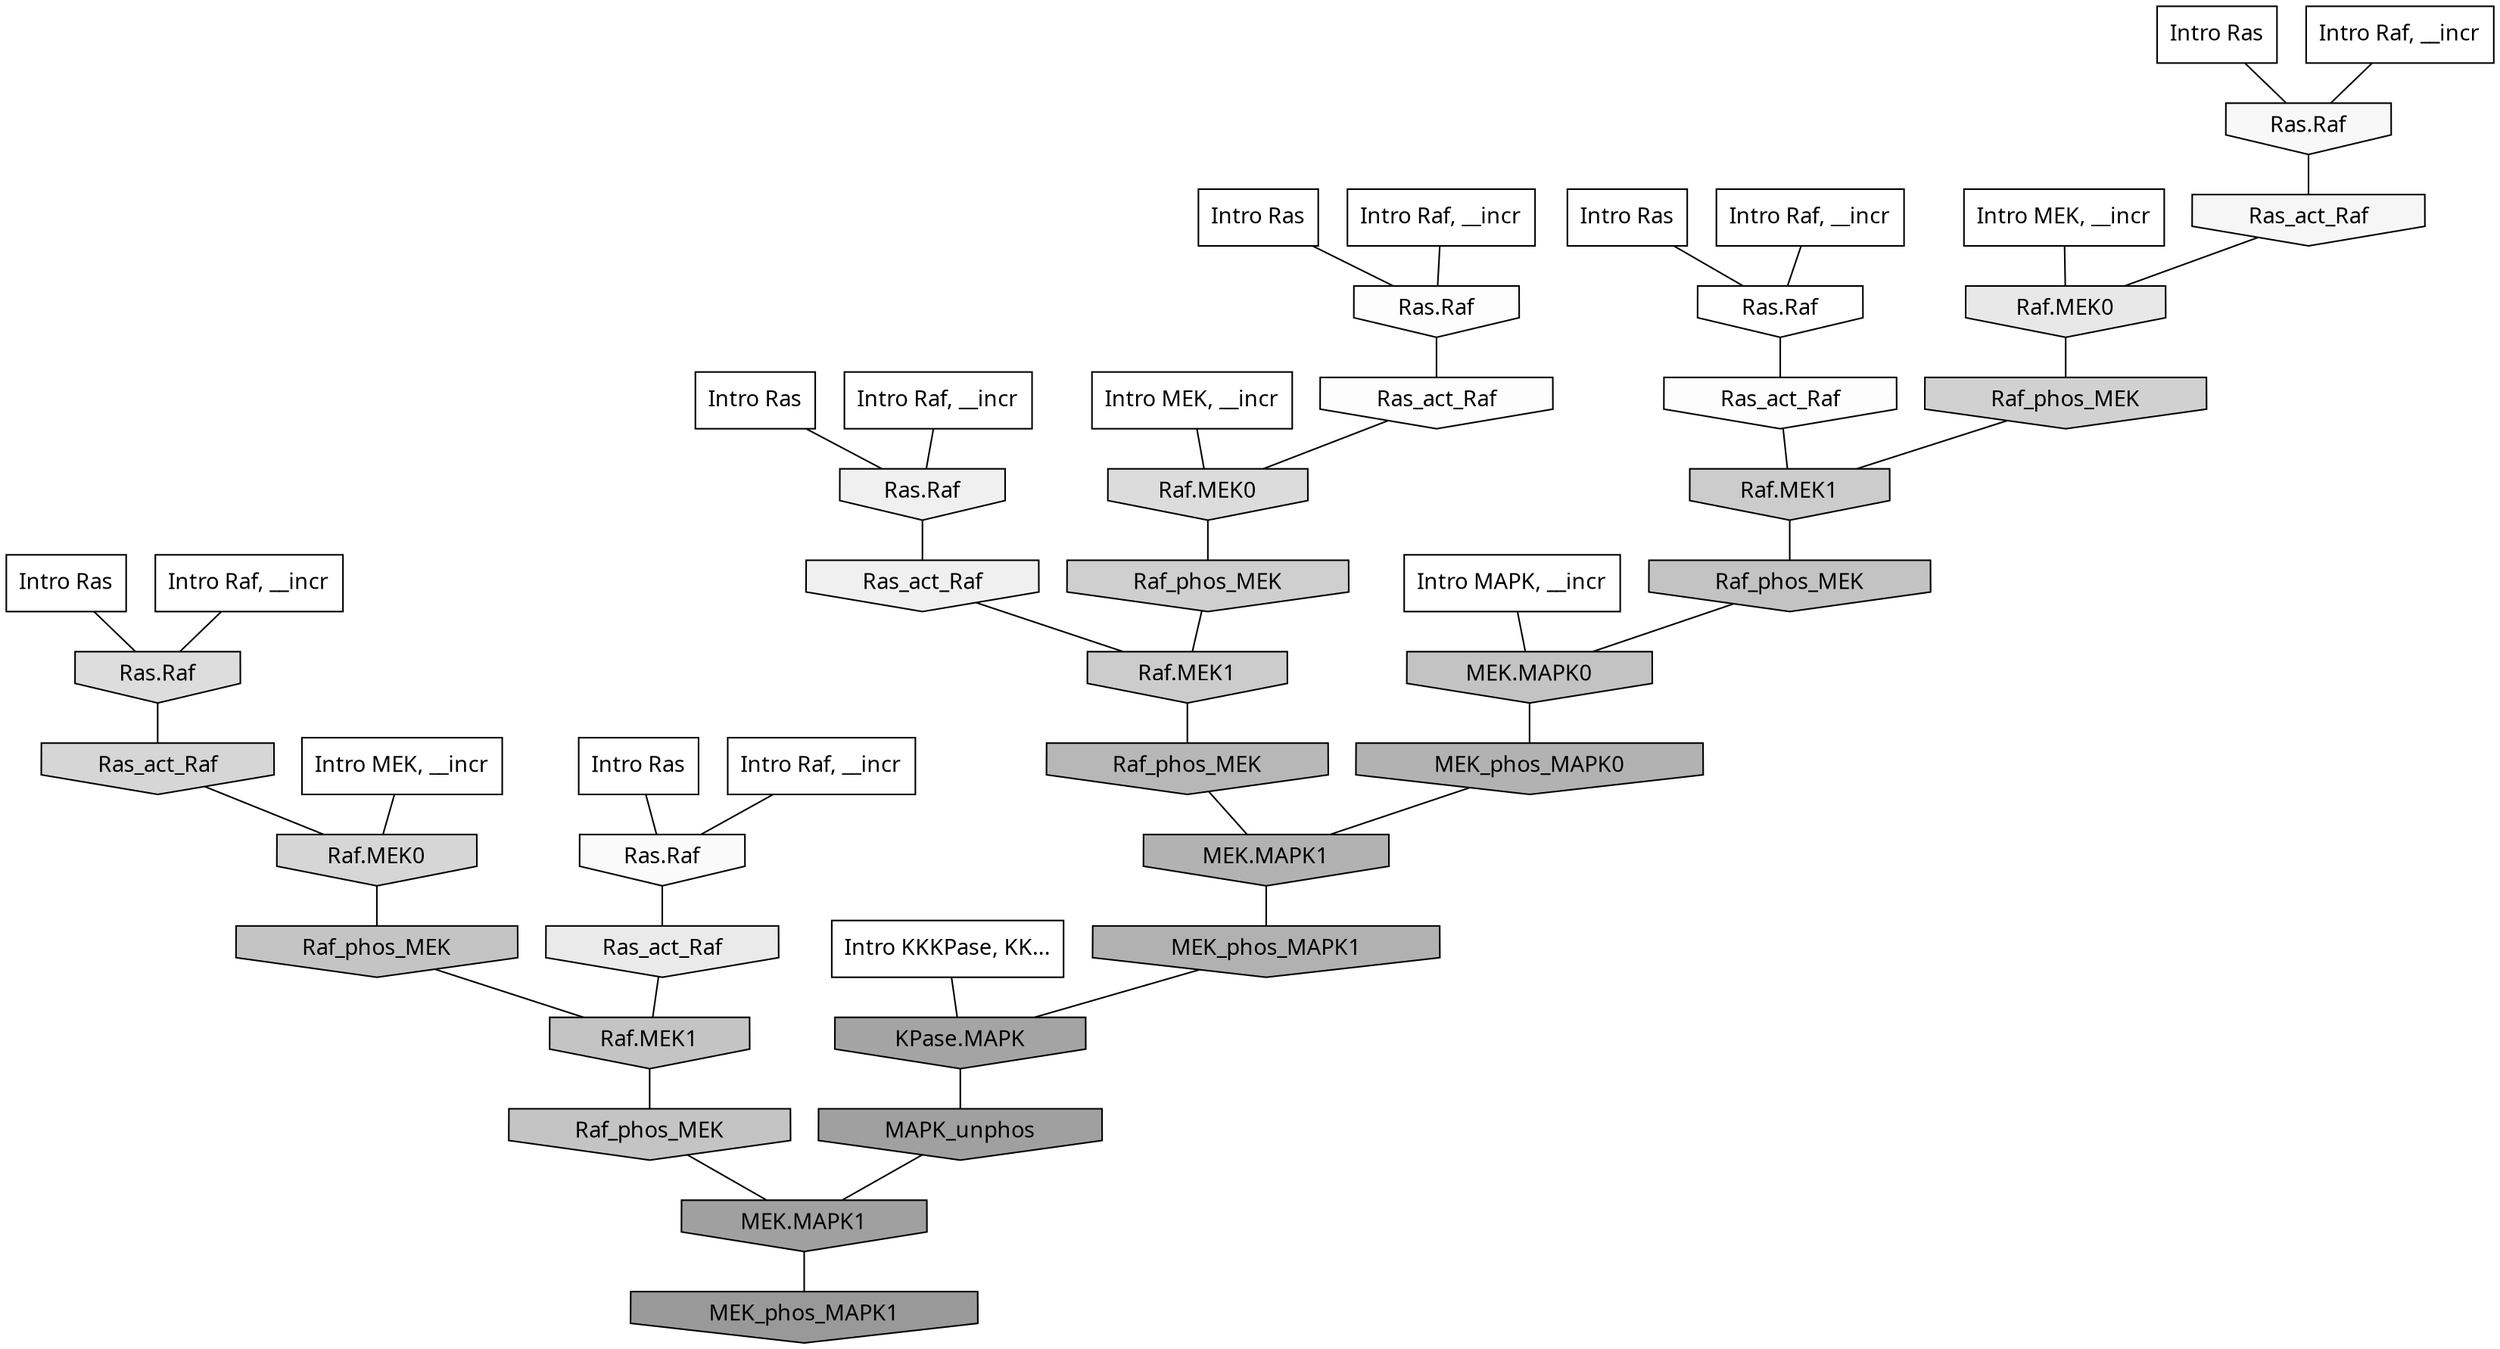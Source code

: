 digraph G{
  rankdir="TB";
  ranksep=0.30;
  node [fontname="CMU Serif"];
  edge [fontname="CMU Serif"];
  
  4 [label="Intro Ras", shape=rectangle, style=filled, fillcolor="0.000 0.000 1.000"]
  
  21 [label="Intro Ras", shape=rectangle, style=filled, fillcolor="0.000 0.000 1.000"]
  
  46 [label="Intro Ras", shape=rectangle, style=filled, fillcolor="0.000 0.000 1.000"]
  
  59 [label="Intro Ras", shape=rectangle, style=filled, fillcolor="0.000 0.000 1.000"]
  
  78 [label="Intro Ras", shape=rectangle, style=filled, fillcolor="0.000 0.000 1.000"]
  
  80 [label="Intro Ras", shape=rectangle, style=filled, fillcolor="0.000 0.000 1.000"]
  
  470 [label="Intro Raf, __incr", shape=rectangle, style=filled, fillcolor="0.000 0.000 1.000"]
  
  497 [label="Intro Raf, __incr", shape=rectangle, style=filled, fillcolor="0.000 0.000 1.000"]
  
  562 [label="Intro Raf, __incr", shape=rectangle, style=filled, fillcolor="0.000 0.000 1.000"]
  
  935 [label="Intro Raf, __incr", shape=rectangle, style=filled, fillcolor="0.000 0.000 1.000"]
  
  1046 [label="Intro Raf, __incr", shape=rectangle, style=filled, fillcolor="0.000 0.000 1.000"]
  
  1049 [label="Intro Raf, __incr", shape=rectangle, style=filled, fillcolor="0.000 0.000 1.000"]
  
  1402 [label="Intro MEK, __incr", shape=rectangle, style=filled, fillcolor="0.000 0.000 1.000"]
  
  1925 [label="Intro MEK, __incr", shape=rectangle, style=filled, fillcolor="0.000 0.000 1.000"]
  
  2023 [label="Intro MEK, __incr", shape=rectangle, style=filled, fillcolor="0.000 0.000 1.000"]
  
  3020 [label="Intro MAPK, __incr", shape=rectangle, style=filled, fillcolor="0.000 0.000 1.000"]
  
  3195 [label="Intro KKKPase, KK...", shape=rectangle, style=filled, fillcolor="0.000 0.000 1.000"]
  
  3295 [label="Ras.Raf", shape=invhouse, style=filled, fillcolor="0.000 0.000 1.000"]
  
  3391 [label="Ras.Raf", shape=invhouse, style=filled, fillcolor="0.000 0.000 0.992"]
  
  3392 [label="Ras_act_Raf", shape=invhouse, style=filled, fillcolor="0.000 0.000 0.992"]
  
  3412 [label="Ras_act_Raf", shape=invhouse, style=filled, fillcolor="0.000 0.000 0.990"]
  
  3522 [label="Ras.Raf", shape=invhouse, style=filled, fillcolor="0.000 0.000 0.977"]
  
  3608 [label="Ras.Raf", shape=invhouse, style=filled, fillcolor="0.000 0.000 0.970"]
  
  3711 [label="Ras_act_Raf", shape=invhouse, style=filled, fillcolor="0.000 0.000 0.963"]
  
  4181 [label="Ras.Raf", shape=invhouse, style=filled, fillcolor="0.000 0.000 0.941"]
  
  4208 [label="Ras_act_Raf", shape=invhouse, style=filled, fillcolor="0.000 0.000 0.940"]
  
  4715 [label="Ras_act_Raf", shape=invhouse, style=filled, fillcolor="0.000 0.000 0.917"]
  
  4914 [label="Raf.MEK0", shape=invhouse, style=filled, fillcolor="0.000 0.000 0.909"]
  
  6023 [label="Ras.Raf", shape=invhouse, style=filled, fillcolor="0.000 0.000 0.866"]
  
  6209 [label="Raf.MEK0", shape=invhouse, style=filled, fillcolor="0.000 0.000 0.860"]
  
  7175 [label="Ras_act_Raf", shape=invhouse, style=filled, fillcolor="0.000 0.000 0.836"]
  
  7177 [label="Raf.MEK0", shape=invhouse, style=filled, fillcolor="0.000 0.000 0.836"]
  
  7941 [label="Raf_phos_MEK", shape=invhouse, style=filled, fillcolor="0.000 0.000 0.819"]
  
  8377 [label="Raf_phos_MEK", shape=invhouse, style=filled, fillcolor="0.000 0.000 0.811"]
  
  8862 [label="Raf.MEK1", shape=invhouse, style=filled, fillcolor="0.000 0.000 0.800"]
  
  8931 [label="Raf.MEK1", shape=invhouse, style=filled, fillcolor="0.000 0.000 0.799"]
  
  10987 [label="Raf_phos_MEK", shape=invhouse, style=filled, fillcolor="0.000 0.000 0.768"]
  
  11083 [label="Raf.MEK1", shape=invhouse, style=filled, fillcolor="0.000 0.000 0.767"]
  
  11190 [label="Raf_phos_MEK", shape=invhouse, style=filled, fillcolor="0.000 0.000 0.766"]
  
  11403 [label="Raf_phos_MEK", shape=invhouse, style=filled, fillcolor="0.000 0.000 0.763"]
  
  11405 [label="MEK.MAPK0", shape=invhouse, style=filled, fillcolor="0.000 0.000 0.763"]
  
  15868 [label="Raf_phos_MEK", shape=invhouse, style=filled, fillcolor="0.000 0.000 0.715"]
  
  16938 [label="MEK_phos_MAPK0", shape=invhouse, style=filled, fillcolor="0.000 0.000 0.697"]
  
  16942 [label="MEK.MAPK1", shape=invhouse, style=filled, fillcolor="0.000 0.000 0.697"]
  
  17233 [label="MEK_phos_MAPK1", shape=invhouse, style=filled, fillcolor="0.000 0.000 0.692"]
  
  19013 [label="KPase.MAPK", shape=invhouse, style=filled, fillcolor="0.000 0.000 0.644"]
  
  19544 [label="MAPK_unphos", shape=invhouse, style=filled, fillcolor="0.000 0.000 0.626"]
  
  19546 [label="MEK.MAPK1", shape=invhouse, style=filled, fillcolor="0.000 0.000 0.626"]
  
  20235 [label="MEK_phos_MAPK1", shape=invhouse, style=filled, fillcolor="0.000 0.000 0.600"]
  
  
  19546 -> 20235 [dir=none, color="0.000 0.000 0.000"] 
  19544 -> 19546 [dir=none, color="0.000 0.000 0.000"] 
  19013 -> 19544 [dir=none, color="0.000 0.000 0.000"] 
  17233 -> 19013 [dir=none, color="0.000 0.000 0.000"] 
  16942 -> 17233 [dir=none, color="0.000 0.000 0.000"] 
  16938 -> 16942 [dir=none, color="0.000 0.000 0.000"] 
  15868 -> 16942 [dir=none, color="0.000 0.000 0.000"] 
  11405 -> 16938 [dir=none, color="0.000 0.000 0.000"] 
  11403 -> 11405 [dir=none, color="0.000 0.000 0.000"] 
  11190 -> 19546 [dir=none, color="0.000 0.000 0.000"] 
  11083 -> 11190 [dir=none, color="0.000 0.000 0.000"] 
  10987 -> 11083 [dir=none, color="0.000 0.000 0.000"] 
  8931 -> 15868 [dir=none, color="0.000 0.000 0.000"] 
  8862 -> 11403 [dir=none, color="0.000 0.000 0.000"] 
  8377 -> 8931 [dir=none, color="0.000 0.000 0.000"] 
  7941 -> 8862 [dir=none, color="0.000 0.000 0.000"] 
  7177 -> 10987 [dir=none, color="0.000 0.000 0.000"] 
  7175 -> 7177 [dir=none, color="0.000 0.000 0.000"] 
  6209 -> 8377 [dir=none, color="0.000 0.000 0.000"] 
  6023 -> 7175 [dir=none, color="0.000 0.000 0.000"] 
  4914 -> 7941 [dir=none, color="0.000 0.000 0.000"] 
  4715 -> 11083 [dir=none, color="0.000 0.000 0.000"] 
  4208 -> 8931 [dir=none, color="0.000 0.000 0.000"] 
  4181 -> 4208 [dir=none, color="0.000 0.000 0.000"] 
  3711 -> 4914 [dir=none, color="0.000 0.000 0.000"] 
  3608 -> 3711 [dir=none, color="0.000 0.000 0.000"] 
  3522 -> 4715 [dir=none, color="0.000 0.000 0.000"] 
  3412 -> 6209 [dir=none, color="0.000 0.000 0.000"] 
  3392 -> 8862 [dir=none, color="0.000 0.000 0.000"] 
  3391 -> 3412 [dir=none, color="0.000 0.000 0.000"] 
  3295 -> 3392 [dir=none, color="0.000 0.000 0.000"] 
  3195 -> 19013 [dir=none, color="0.000 0.000 0.000"] 
  3020 -> 11405 [dir=none, color="0.000 0.000 0.000"] 
  2023 -> 6209 [dir=none, color="0.000 0.000 0.000"] 
  1925 -> 4914 [dir=none, color="0.000 0.000 0.000"] 
  1402 -> 7177 [dir=none, color="0.000 0.000 0.000"] 
  1049 -> 3295 [dir=none, color="0.000 0.000 0.000"] 
  1046 -> 3522 [dir=none, color="0.000 0.000 0.000"] 
  935 -> 4181 [dir=none, color="0.000 0.000 0.000"] 
  562 -> 3391 [dir=none, color="0.000 0.000 0.000"] 
  497 -> 6023 [dir=none, color="0.000 0.000 0.000"] 
  470 -> 3608 [dir=none, color="0.000 0.000 0.000"] 
  80 -> 4181 [dir=none, color="0.000 0.000 0.000"] 
  78 -> 3608 [dir=none, color="0.000 0.000 0.000"] 
  59 -> 3391 [dir=none, color="0.000 0.000 0.000"] 
  46 -> 3522 [dir=none, color="0.000 0.000 0.000"] 
  21 -> 3295 [dir=none, color="0.000 0.000 0.000"] 
  4 -> 6023 [dir=none, color="0.000 0.000 0.000"] 
  
  }
